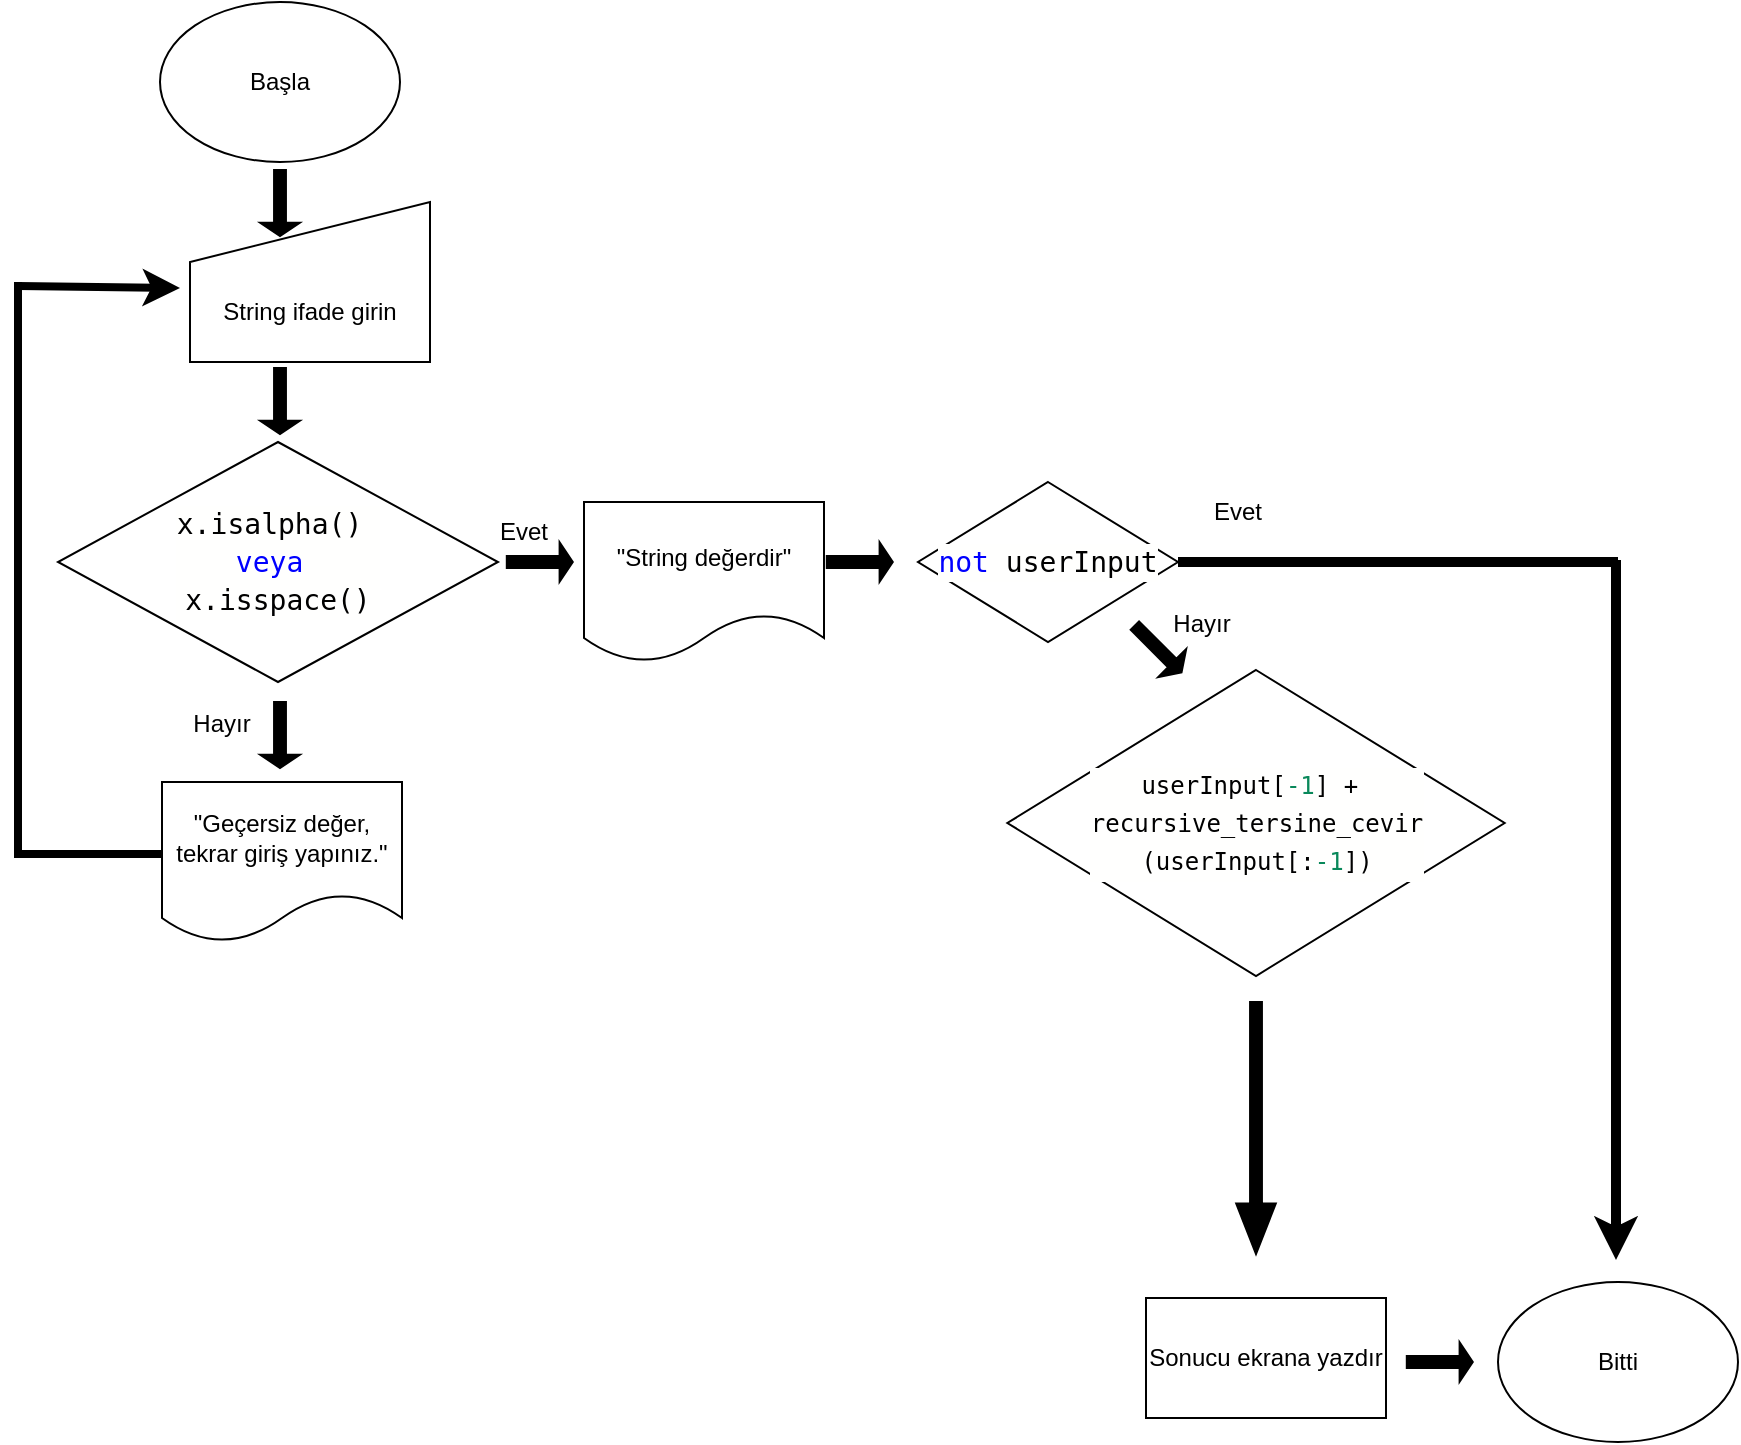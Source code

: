 <mxfile version="15.7.3" type="github">
  <diagram id="C5RBs43oDa-KdzZeNtuy" name="Page-1">
    <mxGraphModel dx="1422" dy="762" grid="1" gridSize="10" guides="1" tooltips="1" connect="1" arrows="1" fold="1" page="1" pageScale="1" pageWidth="1169" pageHeight="827" math="0" shadow="0">
      <root>
        <mxCell id="WIyWlLk6GJQsqaUBKTNV-0" />
        <mxCell id="WIyWlLk6GJQsqaUBKTNV-1" parent="WIyWlLk6GJQsqaUBKTNV-0" />
        <mxCell id="E2FCYAH7YPvN61T4Zv1L-0" value="Başla" style="ellipse;whiteSpace=wrap;html=1;" parent="WIyWlLk6GJQsqaUBKTNV-1" vertex="1">
          <mxGeometry x="111" y="20" width="120" height="80" as="geometry" />
        </mxCell>
        <mxCell id="E2FCYAH7YPvN61T4Zv1L-2" value="" style="shape=singleArrow;direction=south;whiteSpace=wrap;html=1;fillColor=#000000;" parent="WIyWlLk6GJQsqaUBKTNV-1" vertex="1">
          <mxGeometry x="161.1" y="104" width="19.8" height="33" as="geometry" />
        </mxCell>
        <mxCell id="E2FCYAH7YPvN61T4Zv1L-3" value="" style="shape=singleArrow;direction=south;whiteSpace=wrap;html=1;fillColor=#000000;" parent="WIyWlLk6GJQsqaUBKTNV-1" vertex="1">
          <mxGeometry x="161.1" y="203" width="19.8" height="33" as="geometry" />
        </mxCell>
        <mxCell id="E2FCYAH7YPvN61T4Zv1L-4" value="&lt;div style=&quot;background-color: rgb(255 , 255 , 254) ; font-family: monospace , &amp;#34;consolas&amp;#34; , &amp;#34;courier new&amp;#34; , monospace ; font-size: 14px ; line-height: 19px&quot;&gt;x.isalpha()&amp;nbsp;&lt;/div&gt;&lt;div style=&quot;background-color: rgb(255 , 255 , 254) ; font-family: monospace , &amp;#34;consolas&amp;#34; , &amp;#34;courier new&amp;#34; , monospace ; font-size: 14px ; line-height: 19px&quot;&gt;&lt;font color=&quot;#0000ff&quot;&gt;veya&amp;nbsp;&lt;/font&gt;&lt;/div&gt;&lt;div style=&quot;background-color: rgb(255 , 255 , 254) ; font-family: monospace , &amp;#34;consolas&amp;#34; , &amp;#34;courier new&amp;#34; , monospace ; font-size: 14px ; line-height: 19px&quot;&gt;x.isspace()&lt;/div&gt;" style="rhombus;whiteSpace=wrap;html=1;fillColor=#FFFFFF;" parent="WIyWlLk6GJQsqaUBKTNV-1" vertex="1">
          <mxGeometry x="60" y="240" width="220" height="120" as="geometry" />
        </mxCell>
        <mxCell id="E2FCYAH7YPvN61T4Zv1L-5" value="" style="shape=singleArrow;direction=south;whiteSpace=wrap;html=1;fillColor=#000000;" parent="WIyWlLk6GJQsqaUBKTNV-1" vertex="1">
          <mxGeometry x="161.1" y="370" width="19.8" height="33" as="geometry" />
        </mxCell>
        <mxCell id="E2FCYAH7YPvN61T4Zv1L-6" value="" style="shape=singleArrow;direction=south;whiteSpace=wrap;html=1;fillColor=#000000;rotation=-90;" parent="WIyWlLk6GJQsqaUBKTNV-1" vertex="1">
          <mxGeometry x="291" y="283.5" width="19.8" height="33" as="geometry" />
        </mxCell>
        <mxCell id="E2FCYAH7YPvN61T4Zv1L-7" value="Hayır" style="text;html=1;strokeColor=none;fillColor=none;align=center;verticalAlign=middle;whiteSpace=wrap;rounded=0;" parent="WIyWlLk6GJQsqaUBKTNV-1" vertex="1">
          <mxGeometry x="112.1" y="366" width="60" height="30" as="geometry" />
        </mxCell>
        <mxCell id="E2FCYAH7YPvN61T4Zv1L-8" value="Evet" style="text;html=1;strokeColor=none;fillColor=none;align=center;verticalAlign=middle;whiteSpace=wrap;rounded=0;" parent="WIyWlLk6GJQsqaUBKTNV-1" vertex="1">
          <mxGeometry x="263" y="270" width="60" height="30" as="geometry" />
        </mxCell>
        <mxCell id="E2FCYAH7YPvN61T4Zv1L-9" value="&quot;Geçersiz değer, tekrar giriş yapınız.&quot;" style="shape=document;whiteSpace=wrap;html=1;boundedLbl=1;fillColor=#FFFFFF;" parent="WIyWlLk6GJQsqaUBKTNV-1" vertex="1">
          <mxGeometry x="112" y="410" width="120" height="80" as="geometry" />
        </mxCell>
        <mxCell id="E2FCYAH7YPvN61T4Zv1L-10" value="&quot;String değerdir&quot;" style="shape=document;whiteSpace=wrap;html=1;boundedLbl=1;fillColor=#FFFFFF;" parent="WIyWlLk6GJQsqaUBKTNV-1" vertex="1">
          <mxGeometry x="323" y="270" width="120" height="80" as="geometry" />
        </mxCell>
        <mxCell id="E2FCYAH7YPvN61T4Zv1L-13" value="" style="endArrow=none;html=1;rounded=0;strokeWidth=4;" parent="WIyWlLk6GJQsqaUBKTNV-1" edge="1">
          <mxGeometry width="50" height="50" relative="1" as="geometry">
            <mxPoint x="42" y="446" as="sourcePoint" />
            <mxPoint x="112" y="446" as="targetPoint" />
          </mxGeometry>
        </mxCell>
        <mxCell id="E2FCYAH7YPvN61T4Zv1L-14" value="" style="endArrow=none;html=1;rounded=0;strokeWidth=4;" parent="WIyWlLk6GJQsqaUBKTNV-1" edge="1">
          <mxGeometry width="50" height="50" relative="1" as="geometry">
            <mxPoint x="40" y="160" as="sourcePoint" />
            <mxPoint x="40" y="448" as="targetPoint" />
          </mxGeometry>
        </mxCell>
        <mxCell id="E2FCYAH7YPvN61T4Zv1L-15" value="" style="endArrow=classic;html=1;rounded=0;strokeWidth=4;entryX=0;entryY=0.5;entryDx=0;entryDy=0;" parent="WIyWlLk6GJQsqaUBKTNV-1" edge="1">
          <mxGeometry width="50" height="50" relative="1" as="geometry">
            <mxPoint x="40" y="162" as="sourcePoint" />
            <mxPoint x="121" y="163" as="targetPoint" />
          </mxGeometry>
        </mxCell>
        <mxCell id="E2FCYAH7YPvN61T4Zv1L-18" value="" style="shape=singleArrow;direction=south;whiteSpace=wrap;html=1;fillColor=#000000;rotation=-90;" parent="WIyWlLk6GJQsqaUBKTNV-1" vertex="1">
          <mxGeometry x="451" y="283.5" width="19.8" height="33" as="geometry" />
        </mxCell>
        <mxCell id="E2FCYAH7YPvN61T4Zv1L-19" value="&lt;div style=&quot;background-color: rgb(255 , 255 , 254) ; font-family: monospace , &amp;#34;consolas&amp;#34; , &amp;#34;courier new&amp;#34; , monospace ; font-size: 14px ; line-height: 19px&quot;&gt;&lt;span style=&quot;color: #0000ff&quot;&gt;not&lt;/span&gt;&amp;nbsp;userInput&lt;/div&gt;" style="rhombus;whiteSpace=wrap;html=1;fillColor=#FFFFFF;" parent="WIyWlLk6GJQsqaUBKTNV-1" vertex="1">
          <mxGeometry x="490" y="260" width="130" height="80" as="geometry" />
        </mxCell>
        <mxCell id="E2FCYAH7YPvN61T4Zv1L-22" value="&lt;div style=&quot;background-color: rgb(255 , 255 , 254) ; font-family: monospace , &amp;#34;consolas&amp;#34; , &amp;#34;courier new&amp;#34; , monospace ; line-height: 19px&quot;&gt;&lt;font style=&quot;font-size: 12px&quot;&gt;userInput[&lt;span style=&quot;color: rgb(9 , 136 , 90)&quot;&gt;-1&lt;/span&gt;]&amp;nbsp;+&amp;nbsp;&lt;/font&gt;&lt;/div&gt;&lt;div style=&quot;background-color: rgb(255 , 255 , 254) ; font-family: monospace , &amp;#34;consolas&amp;#34; , &amp;#34;courier new&amp;#34; , monospace ; line-height: 19px&quot;&gt;&lt;font style=&quot;font-size: 12px&quot;&gt;recursive_tersine_cevir&lt;/font&gt;&lt;/div&gt;&lt;div style=&quot;background-color: rgb(255 , 255 , 254) ; font-family: monospace , &amp;#34;consolas&amp;#34; , &amp;#34;courier new&amp;#34; , monospace ; line-height: 19px&quot;&gt;&lt;font style=&quot;font-size: 12px&quot;&gt;(userInput[:&lt;span style=&quot;color: rgb(9 , 136 , 90)&quot;&gt;-1&lt;/span&gt;])&lt;/font&gt;&lt;/div&gt;" style="rhombus;whiteSpace=wrap;html=1;fillColor=#FFFFFF;" parent="WIyWlLk6GJQsqaUBKTNV-1" vertex="1">
          <mxGeometry x="534.69" y="354" width="248.63" height="153" as="geometry" />
        </mxCell>
        <mxCell id="E2FCYAH7YPvN61T4Zv1L-23" value="" style="shape=singleArrow;direction=south;whiteSpace=wrap;html=1;fillColor=#000000;rotation=-45;" parent="WIyWlLk6GJQsqaUBKTNV-1" vertex="1">
          <mxGeometry x="600.2" y="327" width="19.8" height="33" as="geometry" />
        </mxCell>
        <mxCell id="E2FCYAH7YPvN61T4Zv1L-28" value="Hayır" style="text;html=1;strokeColor=none;fillColor=none;align=center;verticalAlign=middle;whiteSpace=wrap;rounded=0;" parent="WIyWlLk6GJQsqaUBKTNV-1" vertex="1">
          <mxGeometry x="602.1" y="316" width="60" height="30" as="geometry" />
        </mxCell>
        <mxCell id="E2FCYAH7YPvN61T4Zv1L-29" value="Bitti" style="ellipse;whiteSpace=wrap;html=1;" parent="WIyWlLk6GJQsqaUBKTNV-1" vertex="1">
          <mxGeometry x="780" y="660" width="120" height="80" as="geometry" />
        </mxCell>
        <mxCell id="E2FCYAH7YPvN61T4Zv1L-31" value="" style="shape=singleArrow;direction=south;whiteSpace=wrap;html=1;fillColor=#000000;" parent="WIyWlLk6GJQsqaUBKTNV-1" vertex="1">
          <mxGeometry x="649.1" y="520" width="19.8" height="126" as="geometry" />
        </mxCell>
        <mxCell id="E2FCYAH7YPvN61T4Zv1L-35" value="Sonucu ekrana yazdır" style="rounded=0;whiteSpace=wrap;html=1;fillColor=#FFFFFF;" parent="WIyWlLk6GJQsqaUBKTNV-1" vertex="1">
          <mxGeometry x="604" y="668" width="120" height="60" as="geometry" />
        </mxCell>
        <mxCell id="E2FCYAH7YPvN61T4Zv1L-40" value="" style="shape=singleArrow;direction=south;whiteSpace=wrap;html=1;fillColor=#000000;rotation=-90;" parent="WIyWlLk6GJQsqaUBKTNV-1" vertex="1">
          <mxGeometry x="741" y="683.5" width="19.8" height="33" as="geometry" />
        </mxCell>
        <mxCell id="E2FCYAH7YPvN61T4Zv1L-41" value="&lt;br&gt;&lt;br&gt;&lt;font face=&quot;helvetica&quot;&gt;String ifade girin&lt;/font&gt;" style="shape=manualInput;whiteSpace=wrap;html=1;fillColor=#FFFFFF;" parent="WIyWlLk6GJQsqaUBKTNV-1" vertex="1">
          <mxGeometry x="126" y="120" width="120" height="80" as="geometry" />
        </mxCell>
        <mxCell id="JP6dbUzr3SBh8aPugIcf-2" value="" style="endArrow=none;html=1;rounded=0;exitX=1;exitY=0.5;exitDx=0;exitDy=0;strokeWidth=5;" edge="1" parent="WIyWlLk6GJQsqaUBKTNV-1" source="E2FCYAH7YPvN61T4Zv1L-19">
          <mxGeometry width="50" height="50" relative="1" as="geometry">
            <mxPoint x="660" y="320" as="sourcePoint" />
            <mxPoint x="840" y="300" as="targetPoint" />
          </mxGeometry>
        </mxCell>
        <mxCell id="JP6dbUzr3SBh8aPugIcf-4" value="" style="endArrow=classic;html=1;rounded=0;strokeWidth=5;" edge="1" parent="WIyWlLk6GJQsqaUBKTNV-1">
          <mxGeometry width="50" height="50" relative="1" as="geometry">
            <mxPoint x="839" y="299" as="sourcePoint" />
            <mxPoint x="839" y="649" as="targetPoint" />
          </mxGeometry>
        </mxCell>
        <mxCell id="JP6dbUzr3SBh8aPugIcf-5" value="Evet" style="text;html=1;strokeColor=none;fillColor=none;align=center;verticalAlign=middle;whiteSpace=wrap;rounded=0;" vertex="1" parent="WIyWlLk6GJQsqaUBKTNV-1">
          <mxGeometry x="620" y="260" width="60" height="30" as="geometry" />
        </mxCell>
      </root>
    </mxGraphModel>
  </diagram>
</mxfile>
